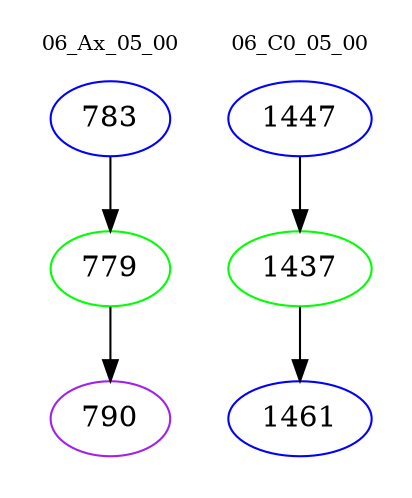 digraph{
subgraph cluster_0 {
color = white
label = "06_Ax_05_00";
fontsize=10;
T0_783 [label="783", color="blue"]
T0_783 -> T0_779 [color="black"]
T0_779 [label="779", color="green"]
T0_779 -> T0_790 [color="black"]
T0_790 [label="790", color="purple"]
}
subgraph cluster_1 {
color = white
label = "06_C0_05_00";
fontsize=10;
T1_1447 [label="1447", color="blue"]
T1_1447 -> T1_1437 [color="black"]
T1_1437 [label="1437", color="green"]
T1_1437 -> T1_1461 [color="black"]
T1_1461 [label="1461", color="blue"]
}
}
